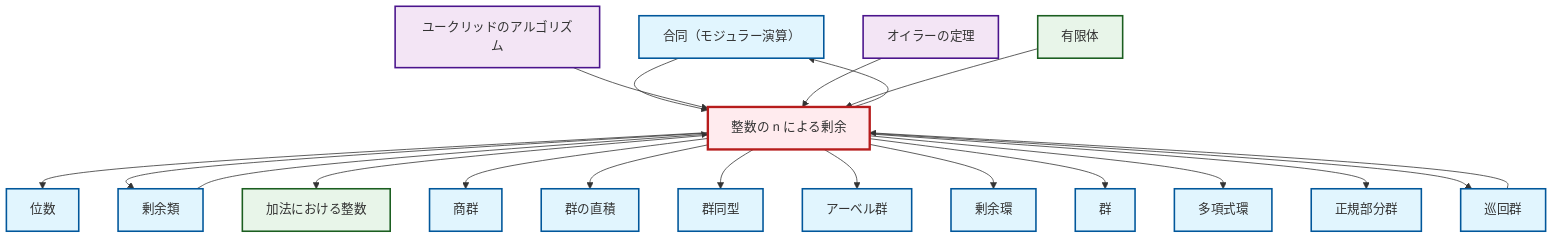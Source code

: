 graph TD
    classDef definition fill:#e1f5fe,stroke:#01579b,stroke-width:2px
    classDef theorem fill:#f3e5f5,stroke:#4a148c,stroke-width:2px
    classDef axiom fill:#fff3e0,stroke:#e65100,stroke-width:2px
    classDef example fill:#e8f5e9,stroke:#1b5e20,stroke-width:2px
    classDef current fill:#ffebee,stroke:#b71c1c,stroke-width:3px
    def-congruence["合同（モジュラー演算）"]:::definition
    def-isomorphism["群同型"]:::definition
    def-quotient-group["商群"]:::definition
    def-direct-product["群の直積"]:::definition
    ex-finite-field["有限体"]:::example
    def-group["群"]:::definition
    def-order["位数"]:::definition
    def-cyclic-group["巡回群"]:::definition
    def-abelian-group["アーベル群"]:::definition
    def-normal-subgroup["正規部分群"]:::definition
    def-polynomial-ring["多項式環"]:::definition
    thm-euclidean-algorithm["ユークリッドのアルゴリズム"]:::theorem
    def-coset["剰余類"]:::definition
    def-quotient-ring["剰余環"]:::definition
    ex-integers-addition["加法における整数"]:::example
    ex-quotient-integers-mod-n["整数の n による剰余"]:::example
    thm-euler["オイラーの定理"]:::theorem
    ex-quotient-integers-mod-n --> def-order
    ex-quotient-integers-mod-n --> def-coset
    ex-quotient-integers-mod-n --> ex-integers-addition
    def-congruence --> ex-quotient-integers-mod-n
    ex-quotient-integers-mod-n --> def-quotient-group
    thm-euclidean-algorithm --> ex-quotient-integers-mod-n
    thm-euler --> ex-quotient-integers-mod-n
    def-coset --> ex-quotient-integers-mod-n
    ex-quotient-integers-mod-n --> def-direct-product
    ex-finite-field --> ex-quotient-integers-mod-n
    ex-quotient-integers-mod-n --> def-isomorphism
    ex-quotient-integers-mod-n --> def-abelian-group
    ex-quotient-integers-mod-n --> def-quotient-ring
    ex-quotient-integers-mod-n --> def-congruence
    ex-quotient-integers-mod-n --> def-group
    def-cyclic-group --> ex-quotient-integers-mod-n
    ex-quotient-integers-mod-n --> def-polynomial-ring
    ex-quotient-integers-mod-n --> def-normal-subgroup
    ex-quotient-integers-mod-n --> def-cyclic-group
    class ex-quotient-integers-mod-n current